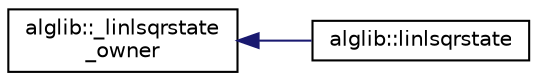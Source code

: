digraph "Graphical Class Hierarchy"
{
  edge [fontname="Helvetica",fontsize="10",labelfontname="Helvetica",labelfontsize="10"];
  node [fontname="Helvetica",fontsize="10",shape=record];
  rankdir="LR";
  Node0 [label="alglib::_linlsqrstate\l_owner",height=0.2,width=0.4,color="black", fillcolor="white", style="filled",URL="$classalglib_1_1__linlsqrstate__owner.html"];
  Node0 -> Node1 [dir="back",color="midnightblue",fontsize="10",style="solid",fontname="Helvetica"];
  Node1 [label="alglib::linlsqrstate",height=0.2,width=0.4,color="black", fillcolor="white", style="filled",URL="$classalglib_1_1linlsqrstate.html"];
}
